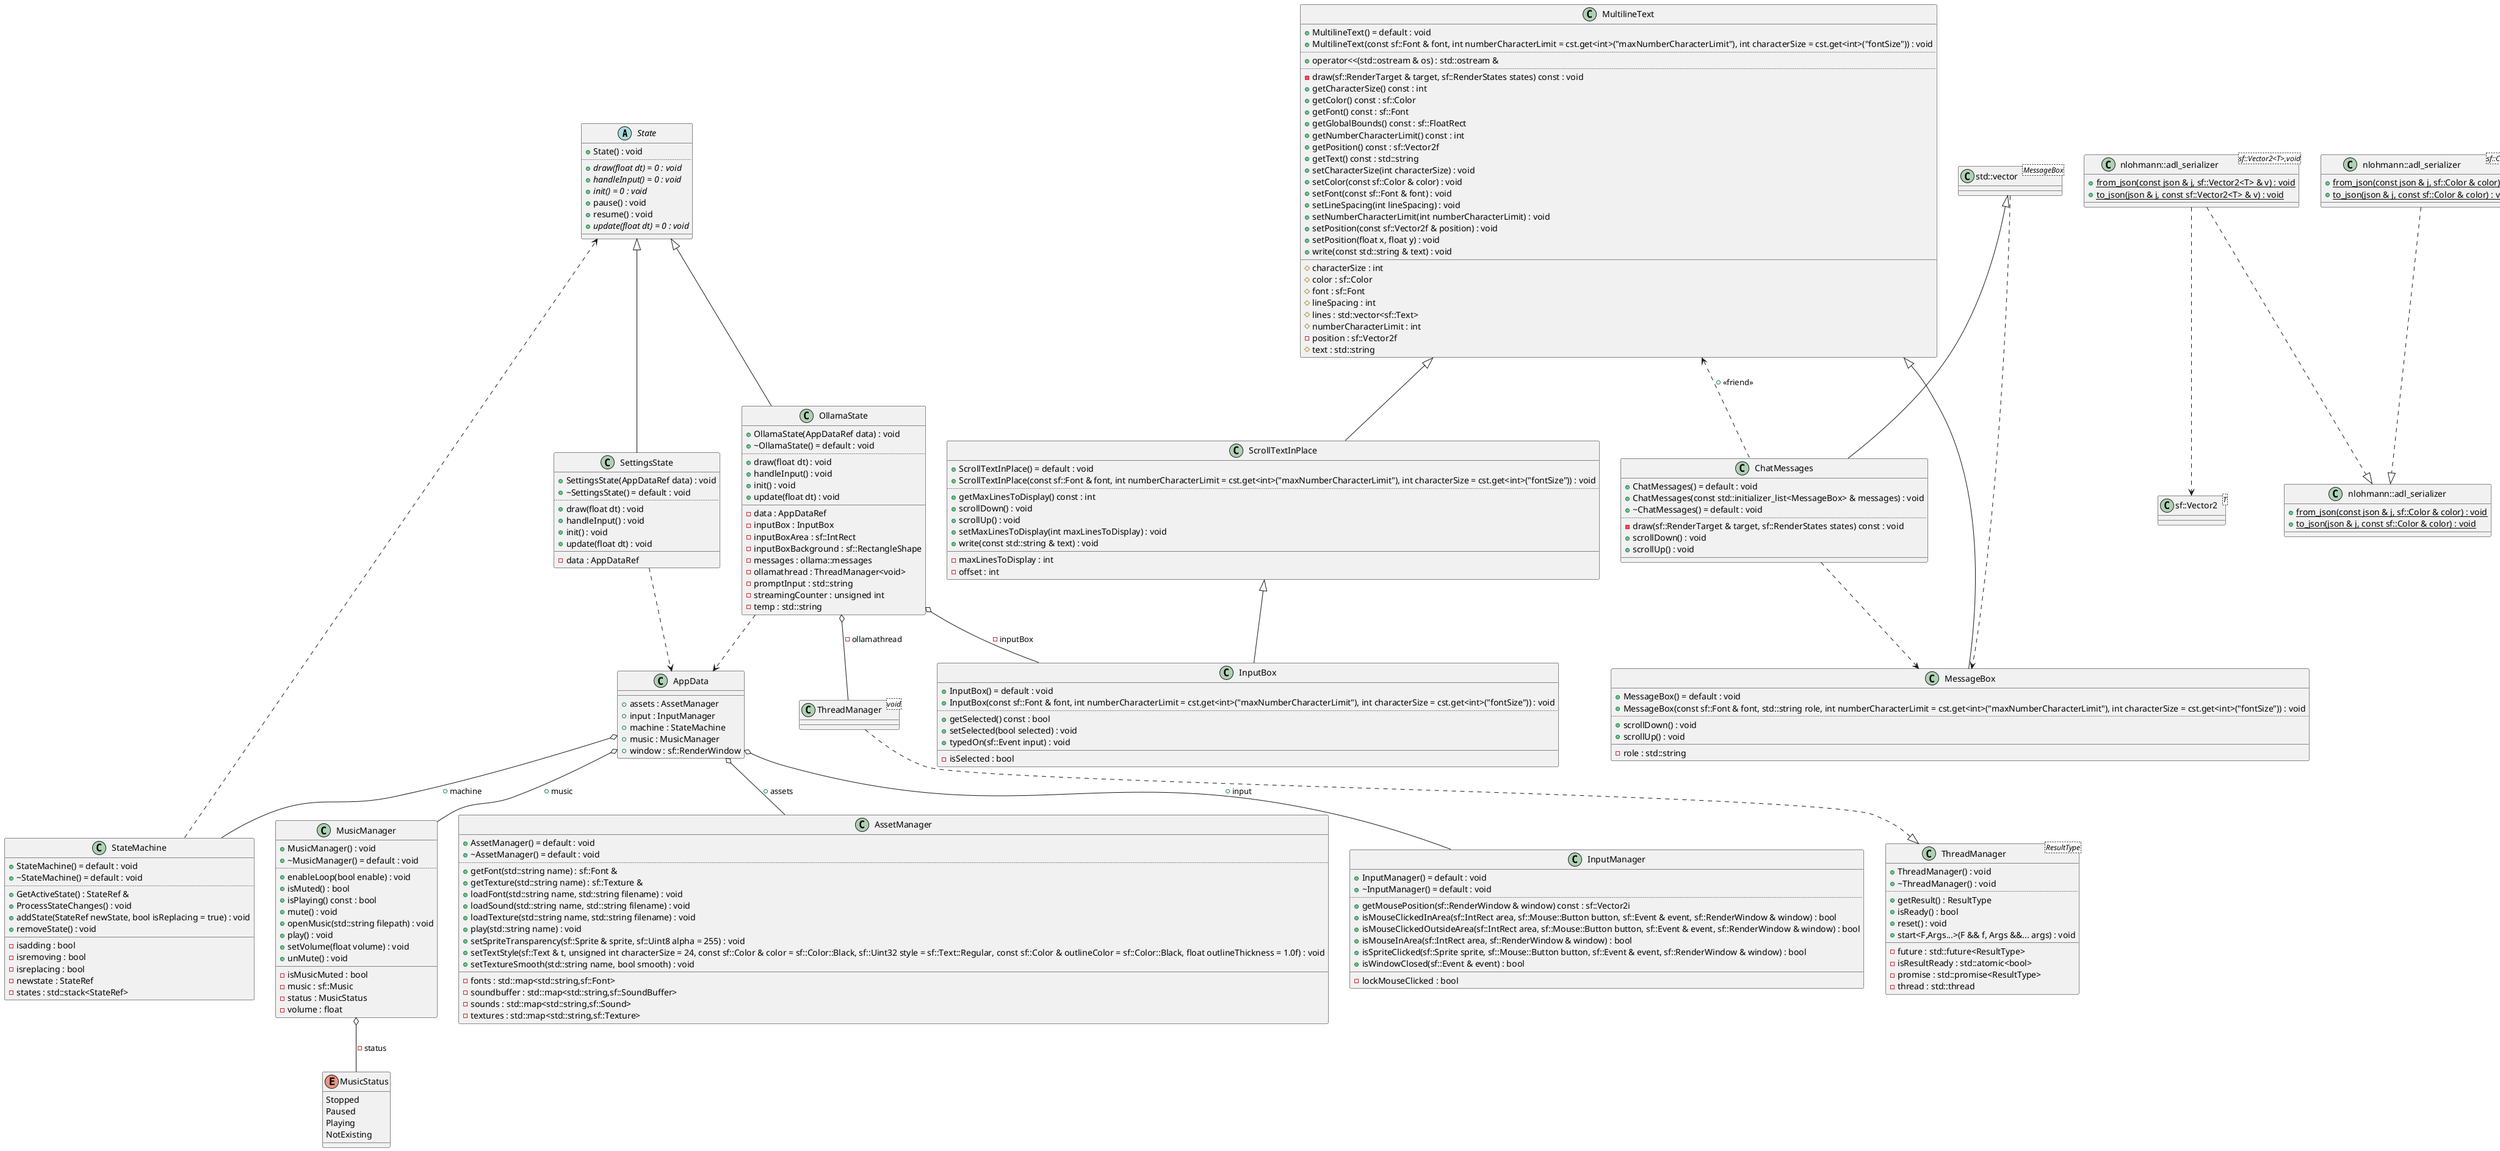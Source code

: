 @startuml
abstract "State" as C_0001914138303902600425
abstract C_0001914138303902600425 {
+State() : void
..
{abstract} +draw(float dt) = 0 : void
{abstract} +handleInput() = 0 : void
{abstract} +init() = 0 : void
+pause() : void
+resume() : void
{abstract} +update(float dt) = 0 : void
__
}
class "std::vector<MessageBox>" as C_0013797594922140478519
class C_0013797594922140478519 {
__
}
class "StateMachine" as C_0013531716651485178890
class C_0013531716651485178890 {
+StateMachine() = default : void
+~StateMachine() = default : void
..
+GetActiveState() : StateRef &
+ProcessStateChanges() : void
+addState(StateRef newState, bool isReplacing = true) : void
+removeState() : void
__
-isadding : bool
-isremoving : bool
-isreplacing : bool
-newstate : StateRef
-states : std::stack<StateRef>
}
class "sf::Vector2<T>" as C_0000025472147750072530
class C_0000025472147750072530 {
__
}
class "AssetManager" as C_0007056669967416308786
class C_0007056669967416308786 {
+AssetManager() = default : void
+~AssetManager() = default : void
..
+getFont(std::string name) : sf::Font &
+getTexture(std::string name) : sf::Texture &
+loadFont(std::string name, std::string filename) : void
+loadSound(std::string name, std::string filename) : void
+loadTexture(std::string name, std::string filename) : void
+play(std::string name) : void
+setSpriteTransparency(sf::Sprite & sprite, sf::Uint8 alpha = 255) : void
+setTextStyle(sf::Text & t, unsigned int characterSize = 24, const sf::Color & color = sf::Color::Black, sf::Uint32 style = sf::Text::Regular, const sf::Color & outlineColor = sf::Color::Black, float outlineThickness = 1.0f) : void
+setTextureSmooth(std::string name, bool smooth) : void
__
-fonts : std::map<std::string,sf::Font>
-soundbuffer : std::map<std::string,sf::SoundBuffer>
-sounds : std::map<std::string,sf::Sound>
-textures : std::map<std::string,sf::Texture>
}
class "nlohmann::adl_serializer" as C_0008758017994193186544
class C_0008758017994193186544 {
{static} +from_json(const json & j, sf::Color & color) : void
{static} +to_json(json & j, const sf::Color & color) : void
__
}
class "nlohmann::adl_serializer<sf::Color,void>" as C_0006027996033599488936
class C_0006027996033599488936 {
{static} +from_json(const json & j, sf::Color & color) : void
{static} +to_json(json & j, const sf::Color & color) : void
__
}
class "nlohmann::adl_serializer<sf::Vector2<T>,void>" as C_0010335427585328718123
class C_0010335427585328718123 {
{static} +from_json(const json & j, sf::Vector2<T> & v) : void
{static} +to_json(json & j, const sf::Vector2<T> & v) : void
__
}
class "Constants" as C_0015731897903105408204
class C_0015731897903105408204 {
+Constants(std::string path) : void
..
+operator[](std::string key) const : std::string
..
+get<T=std::string>(std::string key) const : T
__
-j : json
}
class "InputManager" as C_0011218267209626974551
class C_0011218267209626974551 {
+InputManager() = default : void
+~InputManager() = default : void
..
+getMousePosition(sf::RenderWindow & window) const : sf::Vector2i
+isMouseClickedInArea(sf::IntRect area, sf::Mouse::Button button, sf::Event & event, sf::RenderWindow & window) : bool
+isMouseClickedOutsideArea(sf::IntRect area, sf::Mouse::Button button, sf::Event & event, sf::RenderWindow & window) : bool
+isMouseInArea(sf::IntRect area, sf::RenderWindow & window) : bool
+isSpriteClicked(sf::Sprite sprite, sf::Mouse::Button button, sf::Event & event, sf::RenderWindow & window) : bool
+isWindowClosed(sf::Event & event) : bool
__
-lockMouseClicked : bool
}
enum "MusicStatus" as C_0008159535231821289035
enum C_0008159535231821289035 {
Stopped
Paused
Playing
NotExisting
}
class "MusicManager" as C_0013018981818162392349
class C_0013018981818162392349 {
+MusicManager() : void
+~MusicManager() = default : void
..
+enableLoop(bool enable) : void
+isMuted() : bool
+isPlaying() const : bool
+mute() : void
+openMusic(std::string filepath) : void
+play() : void
+setVolume(float volume) : void
+unMute() : void
__
-isMusicMuted : bool
-music : sf::Music
-status : MusicStatus
-volume : float
}
class "AppData" as C_0002878685250157375085
class C_0002878685250157375085 {
__
+assets : AssetManager
+input : InputManager
+machine : StateMachine
+music : MusicManager
+window : sf::RenderWindow
}
class "App" as C_0018282610363821501524
class C_0018282610363821501524 {
+App(int width, int height, std::string title) : void
+~App() : void
..
-run() : void
__
-clock : sf::Clock
-data : AppDataRef
-dt : const float
}
class "SettingsState" as C_0007275061059561579929
class C_0007275061059561579929 {
+SettingsState(AppDataRef data) : void
+~SettingsState() = default : void
..
+draw(float dt) : void
+handleInput() : void
+init() : void
+update(float dt) : void
__
-data : AppDataRef
}
class "MultilineText" as C_0006075958540417117804
class C_0006075958540417117804 {
+MultilineText() = default : void
+MultilineText(const sf::Font & font, int numberCharacterLimit = cst.get<int>("maxNumberCharacterLimit"), int characterSize = cst.get<int>("fontSize")) : void
..
+operator<<(std::ostream & os) : std::ostream &
..
-draw(sf::RenderTarget & target, sf::RenderStates states) const : void
+getCharacterSize() const : int
+getColor() const : sf::Color
+getFont() const : sf::Font
+getGlobalBounds() const : sf::FloatRect
+getNumberCharacterLimit() const : int
+getPosition() const : sf::Vector2f
+getText() const : std::string
+setCharacterSize(int characterSize) : void
+setColor(const sf::Color & color) : void
+setFont(const sf::Font & font) : void
+setLineSpacing(int lineSpacing) : void
+setNumberCharacterLimit(int numberCharacterLimit) : void
+setPosition(const sf::Vector2f & position) : void
+setPosition(float x, float y) : void
+write(const std::string & text) : void
__
#characterSize : int
#color : sf::Color
#font : sf::Font
#lineSpacing : int
#lines : std::vector<sf::Text>
#numberCharacterLimit : int
-position : sf::Vector2f
#text : std::string
}
class "ScrollTextInPlace" as C_0017227335679142879242
class C_0017227335679142879242 {
+ScrollTextInPlace() = default : void
+ScrollTextInPlace(const sf::Font & font, int numberCharacterLimit = cst.get<int>("maxNumberCharacterLimit"), int characterSize = cst.get<int>("fontSize")) : void
..
+getMaxLinesToDisplay() const : int
+scrollDown() : void
+scrollUp() : void
+setMaxLinesToDisplay(int maxLinesToDisplay) : void
+write(const std::string & text) : void
__
-maxLinesToDisplay : int
-offset : int
}
class "InputBox" as C_0006905555226801011843
class C_0006905555226801011843 {
+InputBox() = default : void
+InputBox(const sf::Font & font, int numberCharacterLimit = cst.get<int>("maxNumberCharacterLimit"), int characterSize = cst.get<int>("fontSize")) : void
..
+getSelected() const : bool
+setSelected(bool selected) : void
+typedOn(sf::Event input) : void
__
-isSelected : bool
}
class "MessageBox" as C_0014537214693256561526
class C_0014537214693256561526 {
+MessageBox() = default : void
+MessageBox(const sf::Font & font, std::string role, int numberCharacterLimit = cst.get<int>("maxNumberCharacterLimit"), int characterSize = cst.get<int>("fontSize")) : void
..
+scrollDown() : void
+scrollUp() : void
__
-role : std::string
}
class "ChatMessages" as C_0009063492162281505680
class C_0009063492162281505680 {
+ChatMessages() = default : void
+ChatMessages(const std::initializer_list<MessageBox> & messages) : void
+~ChatMessages() = default : void
..
-draw(sf::RenderTarget & target, sf::RenderStates states) const : void
+scrollDown() : void
+scrollUp() : void
__
}
class "ThreadManager<ResultType>" as C_0008931800749696307144
class C_0008931800749696307144 {
+ThreadManager() : void
+~ThreadManager() : void
..
+getResult() : ResultType
+isReady() : bool
+reset() : void
+start<F,Args...>(F && f, Args &&... args) : void
__
-future : std::future<ResultType>
-isResultReady : std::atomic<bool>
-promise : std::promise<ResultType>
-thread : std::thread
}
class "ThreadManager<void>" as C_0002020853330831851796
class C_0002020853330831851796 {
__
}
class "OllamaState" as C_0010767441053444769080
class C_0010767441053444769080 {
+OllamaState(AppDataRef data) : void
+~OllamaState() = default : void
..
+draw(float dt) : void
+handleInput() : void
+init() : void
+update(float dt) : void
__
-data : AppDataRef
-inputBox : InputBox
-inputBoxArea : sf::IntRect
-inputBoxBackground : sf::RectangleShape
-messages : ollama::messages
-ollamathread : ThreadManager<void>
-promptInput : std::string
-streamingCounter : unsigned int
-temp : std::string
}
C_0013797594922140478519 ..> C_0014537214693256561526
C_0013531716651485178890 ..> C_0001914138303902600425
C_0006027996033599488936 ..|> C_0008758017994193186544
C_0010335427585328718123 ..> C_0000025472147750072530
C_0010335427585328718123 ..|> C_0008758017994193186544
C_0013018981818162392349 o-- C_0008159535231821289035 : -status
C_0002878685250157375085 o-- C_0013531716651485178890 : +machine
C_0002878685250157375085 o-- C_0011218267209626974551 : +input
C_0002878685250157375085 o-- C_0007056669967416308786 : +assets
C_0002878685250157375085 o-- C_0013018981818162392349 : +music
C_0007275061059561579929 ..> C_0002878685250157375085
C_0001914138303902600425 <|-- C_0007275061059561579929

C_0006075958540417117804 <.. C_0009063492162281505680 : +<<friend>>
C_0006075958540417117804 <|-- C_0017227335679142879242

C_0017227335679142879242 <|-- C_0006905555226801011843

C_0006075958540417117804 <|-- C_0014537214693256561526

C_0009063492162281505680 ..> C_0014537214693256561526
C_0013797594922140478519 <|-- C_0009063492162281505680

C_0002020853330831851796 ..|> C_0008931800749696307144
C_0010767441053444769080 ..> C_0002878685250157375085
C_0010767441053444769080 o-- C_0006905555226801011843 : -inputBox
C_0010767441053444769080 o-- C_0002020853330831851796 : -ollamathread
C_0001914138303902600425 <|-- C_0010767441053444769080


'Generated with clang-uml, version 0.5.6
'LLVM version clang version 19.1.4 (Fedora 19.1.4-1.fc41)
@enduml
